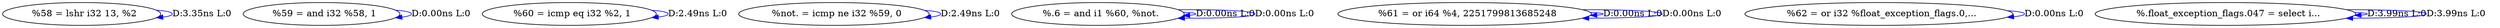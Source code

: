 digraph {
Node0x40392d0[label="  %58 = lshr i32 13, %2"];
Node0x40392d0 -> Node0x40392d0[label="D:3.35ns L:0",color=blue];
Node0x40393b0[label="  %59 = and i32 %58, 1"];
Node0x40393b0 -> Node0x40393b0[label="D:0.00ns L:0",color=blue];
Node0x4039490[label="  %60 = icmp eq i32 %2, 1"];
Node0x4039490 -> Node0x4039490[label="D:2.49ns L:0",color=blue];
Node0x4039570[label="  %not. = icmp ne i32 %59, 0"];
Node0x4039570 -> Node0x4039570[label="D:2.49ns L:0",color=blue];
Node0x4039650[label="  %.6 = and i1 %60, %not."];
Node0x4039650 -> Node0x4039650[label="D:0.00ns L:0",color=blue];
Node0x4039650 -> Node0x4039650[label="D:0.00ns L:0",color=blue];
Node0x4039730[label="  %61 = or i64 %4, 2251799813685248"];
Node0x4039730 -> Node0x4039730[label="D:0.00ns L:0",color=blue];
Node0x4039730 -> Node0x4039730[label="D:0.00ns L:0",color=blue];
Node0x4039810[label="  %62 = or i32 %float_exception_flags.0,..."];
Node0x4039810 -> Node0x4039810[label="D:0.00ns L:0",color=blue];
Node0x40398f0[label="  %.float_exception_flags.047 = select i..."];
Node0x40398f0 -> Node0x40398f0[label="D:3.99ns L:0",color=blue];
Node0x40398f0 -> Node0x40398f0[label="D:3.99ns L:0",color=blue];
}
